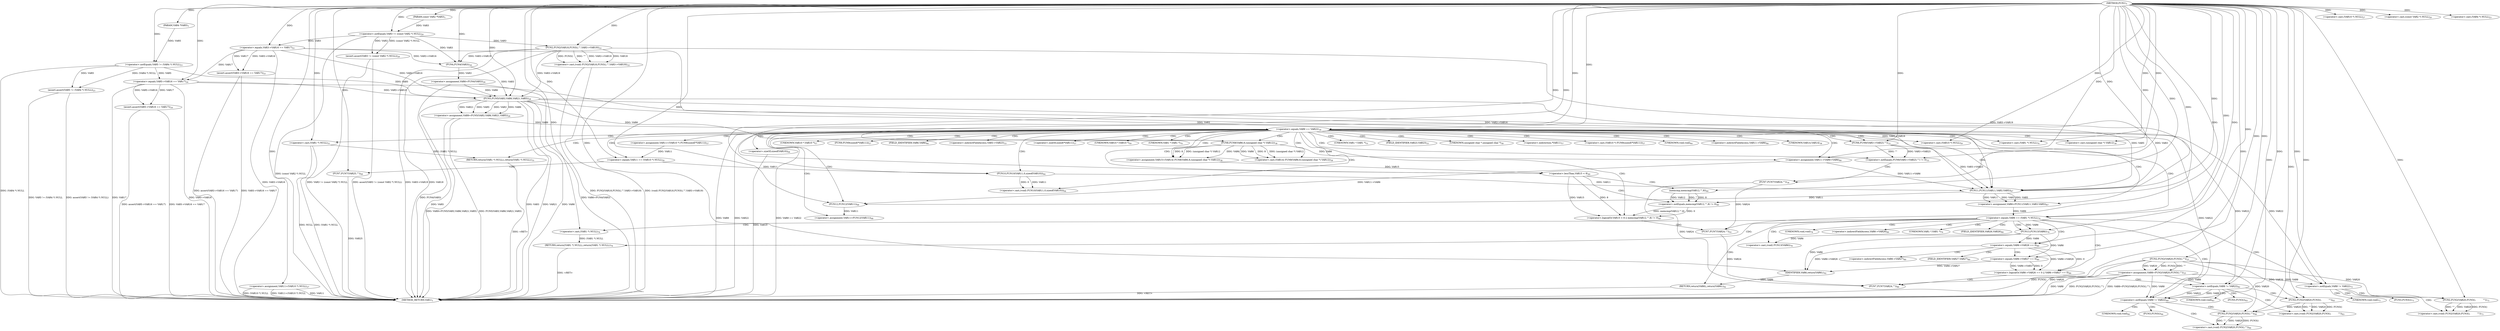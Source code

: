 digraph "FUN1" {  
"8" [label = <(METHOD,FUN1)<SUB>1</SUB>> ]
"225" [label = <(METHOD_RETURN,VAR1)<SUB>1</SUB>> ]
"9" [label = <(PARAM,const VAR2 *VAR3)<SUB>1</SUB>> ]
"10" [label = <(PARAM,VAR4 *VAR5)<SUB>1</SUB>> ]
"18" [label = <(assert,assert(VAR3 != (const VAR2 *) NULL))<SUB>20</SUB>> ]
"24" [label = <(assert,assert(VAR3-&gt;VAR16 == VAR17))<SUB>21</SUB>> ]
"30" [label = <(&lt;operator&gt;.cast,(void) FUN2(VAR18,FUN3(),&quot;&quot;,VAR3-&gt;VAR19))<SUB>22</SUB>> ]
"39" [label = <(assert,assert(VAR5 != (VAR4 *) NULL))<SUB>23</SUB>> ]
"45" [label = <(assert,assert(VAR5-&gt;VAR16 == VAR17))<SUB>24</SUB>> ]
"51" [label = <(&lt;operator&gt;.assignment,VAR8=FUN2(VAR20,FUN3(),&quot;&quot;))<SUB>25</SUB>> ]
"57" [label = <(&lt;operator&gt;.assignment,VAR6=FUN4(VAR3))<SUB>26</SUB>> ]
"61" [label = <(&lt;operator&gt;.assignment,VAR11=(VAR10 *) NULL)<SUB>27</SUB>> ]
"66" [label = <(&lt;operator&gt;.assignment,VAR9=FUN5(VAR3,VAR6,VAR21,VAR5))<SUB>28</SUB>> ]
"94" [label = <(&lt;operator&gt;.assignment,VAR15=(VAR14) FUN8(VAR6,8,(unsigned char *) VAR12))<SUB>38</SUB>> ]
"119" [label = <(&lt;operator&gt;.assignment,VAR11=(VAR10 *) FUN9(sizeof(*VAR11)))<SUB>57</SUB>> ]
"137" [label = <(&lt;operator&gt;.cast,(void) FUN10(VAR11,0,sizeof(VAR10)))<SUB>64</SUB>> ]
"144" [label = <(&lt;operator&gt;.assignment,VAR11-&gt;VAR6=VAR6)<SUB>66</SUB>> ]
"149" [label = <(&lt;operator&gt;.assignment,VAR6=FUN11(VAR11,VAR3,VAR5))<SUB>67</SUB>> ]
"155" [label = <(&lt;operator&gt;.assignment,VAR11=FUN12(VAR11))<SUB>68</SUB>> ]
"181" [label = <(&lt;operator&gt;.cast,(void) FUN13(VAR6))<SUB>78</SUB>> ]
"223" [label = <(RETURN,return(VAR6);,return(VAR6);)<SUB>92</SUB>> ]
"74" [label = <(&lt;operator&gt;.equals,VAR9 == VAR22)<SUB>30</SUB>> ]
"83" [label = <(&lt;operator&gt;.notEquals,FUN6(VAR3-&gt;VAR23,&quot;&quot;) != 0)<SUB>33</SUB>> ]
"105" [label = <(&lt;operator&gt;.logicalOr,VAR15 &lt; 8 || memcmp(VAR12,&quot;&quot;,8) != 0)<SUB>40</SUB>> ]
"128" [label = <(&lt;operator&gt;.equals,VAR11 == (VAR10 *) NULL)<SUB>59</SUB>> ]
"160" [label = <(&lt;operator&gt;.equals,VAR6 == (VAR1 *) NULL)<SUB>70</SUB>> ]
"186" [label = <(&lt;operator&gt;.logicalOr,VAR6-&gt;VAR26 == 0 || VAR6-&gt;VAR27 == 0)<SUB>80</SUB>> ]
"213" [label = <(&lt;operator&gt;.notEquals,VAR8 != VAR22)<SUB>89</SUB>> ]
"224" [label = <(IDENTIFIER,VAR6,return(VAR6);)<SUB>92</SUB>> ]
"19" [label = <(&lt;operator&gt;.notEquals,VAR3 != (const VAR2 *) NULL)<SUB>20</SUB>> ]
"25" [label = <(&lt;operator&gt;.equals,VAR3-&gt;VAR16 == VAR17)<SUB>21</SUB>> ]
"32" [label = <(FUN2,FUN2(VAR18,FUN3(),&quot;&quot;,VAR3-&gt;VAR19))<SUB>22</SUB>> ]
"40" [label = <(&lt;operator&gt;.notEquals,VAR5 != (VAR4 *) NULL)<SUB>23</SUB>> ]
"46" [label = <(&lt;operator&gt;.equals,VAR5-&gt;VAR16 == VAR17)<SUB>24</SUB>> ]
"53" [label = <(FUN2,FUN2(VAR20,FUN3(),&quot;&quot;))<SUB>25</SUB>> ]
"59" [label = <(FUN4,FUN4(VAR3))<SUB>26</SUB>> ]
"63" [label = <(&lt;operator&gt;.cast,(VAR10 *) NULL)<SUB>27</SUB>> ]
"68" [label = <(FUN5,FUN5(VAR3,VAR6,VAR21,VAR5))<SUB>28</SUB>> ]
"78" [label = <(RETURN,return((VAR1 *) NULL);,return((VAR1 *) NULL);)<SUB>31</SUB>> ]
"91" [label = <(FUN7,FUN7(VAR24,&quot;&quot;))<SUB>34</SUB>> ]
"96" [label = <(&lt;operator&gt;.cast,(VAR14) FUN8(VAR6,8,(unsigned char *) VAR12))<SUB>38</SUB>> ]
"116" [label = <(FUN7,FUN7(VAR24,&quot;&quot;))<SUB>41</SUB>> ]
"134" [label = <(FUN7,FUN7(VAR25,&quot;&quot;))<SUB>60</SUB>> ]
"139" [label = <(FUN10,FUN10(VAR11,0,sizeof(VAR10)))<SUB>64</SUB>> ]
"151" [label = <(FUN11,FUN11(VAR11,VAR3,VAR5))<SUB>67</SUB>> ]
"157" [label = <(FUN12,FUN12(VAR11))<SUB>68</SUB>> ]
"177" [label = <(RETURN,return((VAR1 *) NULL);,return((VAR1 *) NULL);)<SUB>76</SUB>> ]
"183" [label = <(FUN13,FUN13(VAR6))<SUB>78</SUB>> ]
"209" [label = <(FUN7,FUN7(VAR24,&quot;&quot;))<SUB>86</SUB>> ]
"217" [label = <(&lt;operator&gt;.cast,(void) FUN2(VAR20,FUN3(),&quot;&quot;))<SUB>90</SUB>> ]
"21" [label = <(&lt;operator&gt;.cast,(const VAR2 *) NULL)<SUB>20</SUB>> ]
"42" [label = <(&lt;operator&gt;.cast,(VAR4 *) NULL)<SUB>23</SUB>> ]
"79" [label = <(&lt;operator&gt;.cast,(VAR1 *) NULL)<SUB>31</SUB>> ]
"84" [label = <(FUN6,FUN6(VAR3-&gt;VAR23,&quot;&quot;))<SUB>33</SUB>> ]
"98" [label = <(FUN8,FUN8(VAR6,8,(unsigned char *) VAR12))<SUB>38</SUB>> ]
"106" [label = <(&lt;operator&gt;.lessThan,VAR15 &lt; 8)<SUB>40</SUB>> ]
"109" [label = <(&lt;operator&gt;.notEquals,memcmp(VAR12,&quot;&quot;,8) != 0)<SUB>40</SUB>> ]
"130" [label = <(&lt;operator&gt;.cast,(VAR10 *) NULL)<SUB>59</SUB>> ]
"142" [label = <(&lt;operator&gt;.sizeOf,sizeof(VAR10))<SUB>64</SUB>> ]
"162" [label = <(&lt;operator&gt;.cast,(VAR1 *) NULL)<SUB>70</SUB>> ]
"167" [label = <(&lt;operator&gt;.notEquals,VAR8 != VAR22)<SUB>72</SUB>> ]
"178" [label = <(&lt;operator&gt;.cast,(VAR1 *) NULL)<SUB>76</SUB>> ]
"187" [label = <(&lt;operator&gt;.equals,VAR6-&gt;VAR26 == 0)<SUB>80</SUB>> ]
"192" [label = <(&lt;operator&gt;.equals,VAR6-&gt;VAR27 == 0)<SUB>80</SUB>> ]
"199" [label = <(&lt;operator&gt;.notEquals,VAR8 != VAR22)<SUB>82</SUB>> ]
"101" [label = <(&lt;operator&gt;.cast,(unsigned char *) VAR12)<SUB>38</SUB>> ]
"110" [label = <(memcmp,memcmp(VAR12,&quot;&quot;,8))<SUB>40</SUB>> ]
"171" [label = <(&lt;operator&gt;.cast,(void) FUN2(VAR20,FUN3(),
          &quot;&quot;))<SUB>73</SUB>> ]
"203" [label = <(&lt;operator&gt;.cast,(void) FUN2(VAR20,FUN3(),
          &quot;&quot;))<SUB>83</SUB>> ]
"219" [label = <(FUN2,FUN2(VAR20,FUN3(),&quot;&quot;))<SUB>90</SUB>> ]
"173" [label = <(FUN2,FUN2(VAR20,FUN3(),
          &quot;&quot;))<SUB>73</SUB>> ]
"205" [label = <(FUN2,FUN2(VAR20,FUN3(),
          &quot;&quot;))<SUB>83</SUB>> ]
"121" [label = <(&lt;operator&gt;.cast,(VAR10 *) FUN9(sizeof(*VAR11)))<SUB>57</SUB>> ]
"138" [label = <(UNKNOWN,void,void)<SUB>64</SUB>> ]
"145" [label = <(&lt;operator&gt;.indirectFieldAccess,VAR11-&gt;VAR6)<SUB>66</SUB>> ]
"182" [label = <(UNKNOWN,void,void)<SUB>78</SUB>> ]
"97" [label = <(UNKNOWN,VAR14,VAR14)<SUB>38</SUB>> ]
"122" [label = <(UNKNOWN,VAR10 *,VAR10 *)<SUB>57</SUB>> ]
"123" [label = <(FUN9,FUN9(sizeof(*VAR11)))<SUB>57</SUB>> ]
"147" [label = <(FIELD_IDENTIFIER,VAR6,VAR6)<SUB>66</SUB>> ]
"85" [label = <(&lt;operator&gt;.indirectFieldAccess,VAR3-&gt;VAR23)<SUB>33</SUB>> ]
"124" [label = <(&lt;operator&gt;.sizeOf,sizeof(*VAR11))<SUB>57</SUB>> ]
"131" [label = <(UNKNOWN,VAR10 *,VAR10 *)<SUB>59</SUB>> ]
"163" [label = <(UNKNOWN,VAR1 *,VAR1 *)<SUB>70</SUB>> ]
"188" [label = <(&lt;operator&gt;.indirectFieldAccess,VAR6-&gt;VAR26)<SUB>80</SUB>> ]
"193" [label = <(&lt;operator&gt;.indirectFieldAccess,VAR6-&gt;VAR27)<SUB>80</SUB>> ]
"218" [label = <(UNKNOWN,void,void)<SUB>90</SUB>> ]
"80" [label = <(UNKNOWN,VAR1 *,VAR1 *)<SUB>31</SUB>> ]
"87" [label = <(FIELD_IDENTIFIER,VAR23,VAR23)<SUB>33</SUB>> ]
"102" [label = <(UNKNOWN,unsigned char *,unsigned char *)<SUB>38</SUB>> ]
"125" [label = <(&lt;operator&gt;.indirection,*VAR11)<SUB>57</SUB>> ]
"179" [label = <(UNKNOWN,VAR1 *,VAR1 *)<SUB>76</SUB>> ]
"190" [label = <(FIELD_IDENTIFIER,VAR26,VAR26)<SUB>80</SUB>> ]
"195" [label = <(FIELD_IDENTIFIER,VAR27,VAR27)<SUB>80</SUB>> ]
"221" [label = <(FUN3,FUN3())<SUB>90</SUB>> ]
"172" [label = <(UNKNOWN,void,void)<SUB>73</SUB>> ]
"204" [label = <(UNKNOWN,void,void)<SUB>83</SUB>> ]
"175" [label = <(FUN3,FUN3())<SUB>73</SUB>> ]
"207" [label = <(FUN3,FUN3())<SUB>83</SUB>> ]
  "78" -> "225"  [ label = "DDG: &lt;RET&gt;"] 
  "223" -> "225"  [ label = "DDG: &lt;RET&gt;"] 
  "177" -> "225"  [ label = "DDG: &lt;RET&gt;"] 
  "19" -> "225"  [ label = "DDG: (const VAR2 *) NULL"] 
  "18" -> "225"  [ label = "DDG: VAR3 != (const VAR2 *) NULL"] 
  "18" -> "225"  [ label = "DDG: assert(VAR3 != (const VAR2 *) NULL)"] 
  "25" -> "225"  [ label = "DDG: VAR3-&gt;VAR16"] 
  "24" -> "225"  [ label = "DDG: VAR3-&gt;VAR16 == VAR17"] 
  "24" -> "225"  [ label = "DDG: assert(VAR3-&gt;VAR16 == VAR17)"] 
  "32" -> "225"  [ label = "DDG: VAR3-&gt;VAR19"] 
  "30" -> "225"  [ label = "DDG: FUN2(VAR18,FUN3(),&quot;&quot;,VAR3-&gt;VAR19)"] 
  "30" -> "225"  [ label = "DDG: (void) FUN2(VAR18,FUN3(),&quot;&quot;,VAR3-&gt;VAR19)"] 
  "40" -> "225"  [ label = "DDG: (VAR4 *) NULL"] 
  "39" -> "225"  [ label = "DDG: VAR5 != (VAR4 *) NULL"] 
  "39" -> "225"  [ label = "DDG: assert(VAR5 != (VAR4 *) NULL)"] 
  "46" -> "225"  [ label = "DDG: VAR5-&gt;VAR16"] 
  "46" -> "225"  [ label = "DDG: VAR17"] 
  "45" -> "225"  [ label = "DDG: VAR5-&gt;VAR16 == VAR17"] 
  "45" -> "225"  [ label = "DDG: assert(VAR5-&gt;VAR16 == VAR17)"] 
  "51" -> "225"  [ label = "DDG: VAR8"] 
  "53" -> "225"  [ label = "DDG: VAR20"] 
  "53" -> "225"  [ label = "DDG: FUN3()"] 
  "51" -> "225"  [ label = "DDG: FUN2(VAR20,FUN3(),&quot;&quot;)"] 
  "51" -> "225"  [ label = "DDG: VAR8=FUN2(VAR20,FUN3(),&quot;&quot;)"] 
  "57" -> "225"  [ label = "DDG: FUN4(VAR3)"] 
  "57" -> "225"  [ label = "DDG: VAR6=FUN4(VAR3)"] 
  "61" -> "225"  [ label = "DDG: VAR11"] 
  "61" -> "225"  [ label = "DDG: (VAR10 *) NULL"] 
  "61" -> "225"  [ label = "DDG: VAR11=(VAR10 *) NULL"] 
  "68" -> "225"  [ label = "DDG: VAR3"] 
  "68" -> "225"  [ label = "DDG: VAR6"] 
  "68" -> "225"  [ label = "DDG: VAR5"] 
  "66" -> "225"  [ label = "DDG: FUN5(VAR3,VAR6,VAR21,VAR5)"] 
  "66" -> "225"  [ label = "DDG: VAR9=FUN5(VAR3,VAR6,VAR21,VAR5)"] 
  "74" -> "225"  [ label = "DDG: VAR9"] 
  "74" -> "225"  [ label = "DDG: VAR22"] 
  "74" -> "225"  [ label = "DDG: VAR9 == VAR22"] 
  "79" -> "225"  [ label = "DDG: NULL"] 
  "79" -> "225"  [ label = "DDG: (VAR1 *) NULL"] 
  "68" -> "225"  [ label = "DDG: VAR21"] 
  "142" -> "225"  [ label = "DDG: VAR10"] 
  "134" -> "225"  [ label = "DDG: VAR25"] 
  "32" -> "225"  [ label = "DDG: VAR18"] 
  "8" -> "9"  [ label = "DDG: "] 
  "8" -> "10"  [ label = "DDG: "] 
  "32" -> "30"  [ label = "DDG: VAR18"] 
  "32" -> "30"  [ label = "DDG: FUN3()"] 
  "32" -> "30"  [ label = "DDG: &quot;&quot;"] 
  "32" -> "30"  [ label = "DDG: VAR3-&gt;VAR19"] 
  "53" -> "51"  [ label = "DDG: VAR20"] 
  "53" -> "51"  [ label = "DDG: FUN3()"] 
  "53" -> "51"  [ label = "DDG: &quot;&quot;"] 
  "59" -> "57"  [ label = "DDG: VAR3"] 
  "8" -> "61"  [ label = "DDG: "] 
  "68" -> "66"  [ label = "DDG: VAR3"] 
  "68" -> "66"  [ label = "DDG: VAR6"] 
  "68" -> "66"  [ label = "DDG: VAR21"] 
  "68" -> "66"  [ label = "DDG: VAR5"] 
  "98" -> "94"  [ label = "DDG: VAR6"] 
  "98" -> "94"  [ label = "DDG: 8"] 
  "98" -> "94"  [ label = "DDG: (unsigned char *) VAR12"] 
  "139" -> "137"  [ label = "DDG: VAR11"] 
  "139" -> "137"  [ label = "DDG: 0"] 
  "98" -> "144"  [ label = "DDG: VAR6"] 
  "8" -> "144"  [ label = "DDG: "] 
  "151" -> "149"  [ label = "DDG: VAR11"] 
  "151" -> "149"  [ label = "DDG: VAR3"] 
  "151" -> "149"  [ label = "DDG: VAR5"] 
  "157" -> "155"  [ label = "DDG: VAR11"] 
  "183" -> "181"  [ label = "DDG: VAR6"] 
  "224" -> "223"  [ label = "DDG: VAR6"] 
  "19" -> "18"  [ label = "DDG: VAR3"] 
  "19" -> "18"  [ label = "DDG: (const VAR2 *) NULL"] 
  "25" -> "24"  [ label = "DDG: VAR3-&gt;VAR16"] 
  "25" -> "24"  [ label = "DDG: VAR17"] 
  "40" -> "39"  [ label = "DDG: VAR5"] 
  "40" -> "39"  [ label = "DDG: (VAR4 *) NULL"] 
  "46" -> "45"  [ label = "DDG: VAR5-&gt;VAR16"] 
  "46" -> "45"  [ label = "DDG: VAR17"] 
  "192" -> "224"  [ label = "DDG: VAR6-&gt;VAR27"] 
  "187" -> "224"  [ label = "DDG: VAR6-&gt;VAR26"] 
  "183" -> "224"  [ label = "DDG: VAR6"] 
  "8" -> "224"  [ label = "DDG: "] 
  "9" -> "19"  [ label = "DDG: VAR3"] 
  "8" -> "19"  [ label = "DDG: "] 
  "19" -> "25"  [ label = "DDG: VAR3"] 
  "8" -> "25"  [ label = "DDG: "] 
  "8" -> "32"  [ label = "DDG: "] 
  "19" -> "32"  [ label = "DDG: VAR3"] 
  "10" -> "40"  [ label = "DDG: VAR5"] 
  "8" -> "40"  [ label = "DDG: "] 
  "40" -> "46"  [ label = "DDG: VAR5"] 
  "25" -> "46"  [ label = "DDG: VAR17"] 
  "8" -> "46"  [ label = "DDG: "] 
  "8" -> "53"  [ label = "DDG: "] 
  "19" -> "59"  [ label = "DDG: VAR3"] 
  "25" -> "59"  [ label = "DDG: VAR3-&gt;VAR16"] 
  "32" -> "59"  [ label = "DDG: VAR3-&gt;VAR19"] 
  "8" -> "59"  [ label = "DDG: "] 
  "8" -> "63"  [ label = "DDG: "] 
  "25" -> "68"  [ label = "DDG: VAR3-&gt;VAR16"] 
  "32" -> "68"  [ label = "DDG: VAR3-&gt;VAR19"] 
  "59" -> "68"  [ label = "DDG: VAR3"] 
  "8" -> "68"  [ label = "DDG: "] 
  "57" -> "68"  [ label = "DDG: VAR6"] 
  "40" -> "68"  [ label = "DDG: VAR5"] 
  "46" -> "68"  [ label = "DDG: VAR5-&gt;VAR16"] 
  "66" -> "74"  [ label = "DDG: VAR9"] 
  "8" -> "74"  [ label = "DDG: "] 
  "79" -> "78"  [ label = "DDG: (VAR1 *) NULL"] 
  "84" -> "83"  [ label = "DDG: VAR3-&gt;VAR23"] 
  "84" -> "83"  [ label = "DDG: &quot;&quot;"] 
  "8" -> "83"  [ label = "DDG: "] 
  "98" -> "96"  [ label = "DDG: VAR6"] 
  "98" -> "96"  [ label = "DDG: 8"] 
  "98" -> "96"  [ label = "DDG: (unsigned char *) VAR12"] 
  "106" -> "105"  [ label = "DDG: VAR15"] 
  "106" -> "105"  [ label = "DDG: 8"] 
  "109" -> "105"  [ label = "DDG: memcmp(VAR12,&quot;&quot;,8)"] 
  "109" -> "105"  [ label = "DDG: 0"] 
  "119" -> "128"  [ label = "DDG: VAR11"] 
  "8" -> "128"  [ label = "DDG: "] 
  "128" -> "139"  [ label = "DDG: VAR11"] 
  "8" -> "139"  [ label = "DDG: "] 
  "139" -> "151"  [ label = "DDG: VAR11"] 
  "144" -> "151"  [ label = "DDG: VAR11-&gt;VAR6"] 
  "8" -> "151"  [ label = "DDG: "] 
  "25" -> "151"  [ label = "DDG: VAR3-&gt;VAR16"] 
  "32" -> "151"  [ label = "DDG: VAR3-&gt;VAR19"] 
  "68" -> "151"  [ label = "DDG: VAR3"] 
  "84" -> "151"  [ label = "DDG: VAR3-&gt;VAR23"] 
  "46" -> "151"  [ label = "DDG: VAR5-&gt;VAR16"] 
  "68" -> "151"  [ label = "DDG: VAR5"] 
  "144" -> "157"  [ label = "DDG: VAR11-&gt;VAR6"] 
  "151" -> "157"  [ label = "DDG: VAR11"] 
  "8" -> "157"  [ label = "DDG: "] 
  "149" -> "160"  [ label = "DDG: VAR6"] 
  "8" -> "160"  [ label = "DDG: "] 
  "178" -> "177"  [ label = "DDG: (VAR1 *) NULL"] 
  "160" -> "183"  [ label = "DDG: VAR6"] 
  "8" -> "183"  [ label = "DDG: "] 
  "187" -> "186"  [ label = "DDG: VAR6-&gt;VAR26"] 
  "187" -> "186"  [ label = "DDG: 0"] 
  "192" -> "186"  [ label = "DDG: VAR6-&gt;VAR27"] 
  "192" -> "186"  [ label = "DDG: 0"] 
  "51" -> "213"  [ label = "DDG: VAR8"] 
  "199" -> "213"  [ label = "DDG: VAR8"] 
  "8" -> "213"  [ label = "DDG: "] 
  "74" -> "213"  [ label = "DDG: VAR22"] 
  "199" -> "213"  [ label = "DDG: VAR22"] 
  "219" -> "217"  [ label = "DDG: VAR20"] 
  "219" -> "217"  [ label = "DDG: FUN3()"] 
  "219" -> "217"  [ label = "DDG: &quot;&quot;"] 
  "8" -> "21"  [ label = "DDG: "] 
  "8" -> "42"  [ label = "DDG: "] 
  "8" -> "79"  [ label = "DDG: "] 
  "68" -> "84"  [ label = "DDG: VAR3"] 
  "8" -> "84"  [ label = "DDG: "] 
  "8" -> "91"  [ label = "DDG: "] 
  "68" -> "98"  [ label = "DDG: VAR6"] 
  "8" -> "98"  [ label = "DDG: "] 
  "94" -> "106"  [ label = "DDG: VAR15"] 
  "8" -> "106"  [ label = "DDG: "] 
  "110" -> "109"  [ label = "DDG: VAR12"] 
  "110" -> "109"  [ label = "DDG: &quot;&quot;"] 
  "110" -> "109"  [ label = "DDG: 8"] 
  "8" -> "109"  [ label = "DDG: "] 
  "91" -> "116"  [ label = "DDG: VAR24"] 
  "8" -> "116"  [ label = "DDG: "] 
  "8" -> "130"  [ label = "DDG: "] 
  "8" -> "134"  [ label = "DDG: "] 
  "8" -> "162"  [ label = "DDG: "] 
  "8" -> "178"  [ label = "DDG: "] 
  "183" -> "187"  [ label = "DDG: VAR6"] 
  "8" -> "187"  [ label = "DDG: "] 
  "183" -> "192"  [ label = "DDG: VAR6"] 
  "8" -> "192"  [ label = "DDG: "] 
  "91" -> "209"  [ label = "DDG: VAR24"] 
  "116" -> "209"  [ label = "DDG: VAR24"] 
  "8" -> "209"  [ label = "DDG: "] 
  "8" -> "101"  [ label = "DDG: "] 
  "8" -> "110"  [ label = "DDG: "] 
  "51" -> "167"  [ label = "DDG: VAR8"] 
  "8" -> "167"  [ label = "DDG: "] 
  "74" -> "167"  [ label = "DDG: VAR22"] 
  "173" -> "171"  [ label = "DDG: VAR20"] 
  "173" -> "171"  [ label = "DDG: FUN3()"] 
  "173" -> "171"  [ label = "DDG: &quot;&quot;"] 
  "51" -> "199"  [ label = "DDG: VAR8"] 
  "8" -> "199"  [ label = "DDG: "] 
  "74" -> "199"  [ label = "DDG: VAR22"] 
  "205" -> "203"  [ label = "DDG: VAR20"] 
  "205" -> "203"  [ label = "DDG: FUN3()"] 
  "205" -> "203"  [ label = "DDG: &quot;&quot;"] 
  "53" -> "219"  [ label = "DDG: VAR20"] 
  "205" -> "219"  [ label = "DDG: VAR20"] 
  "8" -> "219"  [ label = "DDG: "] 
  "53" -> "173"  [ label = "DDG: VAR20"] 
  "8" -> "173"  [ label = "DDG: "] 
  "53" -> "205"  [ label = "DDG: VAR20"] 
  "8" -> "205"  [ label = "DDG: "] 
  "74" -> "94"  [ label = "CDG: "] 
  "74" -> "96"  [ label = "CDG: "] 
  "74" -> "98"  [ label = "CDG: "] 
  "74" -> "145"  [ label = "CDG: "] 
  "74" -> "128"  [ label = "CDG: "] 
  "74" -> "84"  [ label = "CDG: "] 
  "74" -> "163"  [ label = "CDG: "] 
  "74" -> "102"  [ label = "CDG: "] 
  "74" -> "131"  [ label = "CDG: "] 
  "74" -> "85"  [ label = "CDG: "] 
  "74" -> "149"  [ label = "CDG: "] 
  "74" -> "151"  [ label = "CDG: "] 
  "74" -> "119"  [ label = "CDG: "] 
  "74" -> "121"  [ label = "CDG: "] 
  "74" -> "162"  [ label = "CDG: "] 
  "74" -> "87"  [ label = "CDG: "] 
  "74" -> "144"  [ label = "CDG: "] 
  "74" -> "97"  [ label = "CDG: "] 
  "74" -> "138"  [ label = "CDG: "] 
  "74" -> "101"  [ label = "CDG: "] 
  "74" -> "137"  [ label = "CDG: "] 
  "74" -> "79"  [ label = "CDG: "] 
  "74" -> "80"  [ label = "CDG: "] 
  "74" -> "130"  [ label = "CDG: "] 
  "74" -> "155"  [ label = "CDG: "] 
  "74" -> "139"  [ label = "CDG: "] 
  "74" -> "160"  [ label = "CDG: "] 
  "74" -> "122"  [ label = "CDG: "] 
  "74" -> "142"  [ label = "CDG: "] 
  "74" -> "123"  [ label = "CDG: "] 
  "74" -> "106"  [ label = "CDG: "] 
  "74" -> "157"  [ label = "CDG: "] 
  "74" -> "83"  [ label = "CDG: "] 
  "74" -> "105"  [ label = "CDG: "] 
  "74" -> "147"  [ label = "CDG: "] 
  "74" -> "124"  [ label = "CDG: "] 
  "74" -> "125"  [ label = "CDG: "] 
  "74" -> "78"  [ label = "CDG: "] 
  "83" -> "91"  [ label = "CDG: "] 
  "105" -> "116"  [ label = "CDG: "] 
  "128" -> "134"  [ label = "CDG: "] 
  "160" -> "167"  [ label = "CDG: "] 
  "160" -> "188"  [ label = "CDG: "] 
  "160" -> "179"  [ label = "CDG: "] 
  "160" -> "178"  [ label = "CDG: "] 
  "160" -> "213"  [ label = "CDG: "] 
  "160" -> "181"  [ label = "CDG: "] 
  "160" -> "223"  [ label = "CDG: "] 
  "160" -> "187"  [ label = "CDG: "] 
  "160" -> "190"  [ label = "CDG: "] 
  "160" -> "182"  [ label = "CDG: "] 
  "160" -> "186"  [ label = "CDG: "] 
  "160" -> "183"  [ label = "CDG: "] 
  "160" -> "177"  [ label = "CDG: "] 
  "186" -> "209"  [ label = "CDG: "] 
  "186" -> "199"  [ label = "CDG: "] 
  "213" -> "221"  [ label = "CDG: "] 
  "213" -> "217"  [ label = "CDG: "] 
  "213" -> "218"  [ label = "CDG: "] 
  "213" -> "219"  [ label = "CDG: "] 
  "106" -> "110"  [ label = "CDG: "] 
  "106" -> "109"  [ label = "CDG: "] 
  "187" -> "192"  [ label = "CDG: "] 
  "187" -> "195"  [ label = "CDG: "] 
  "187" -> "193"  [ label = "CDG: "] 
  "167" -> "173"  [ label = "CDG: "] 
  "167" -> "171"  [ label = "CDG: "] 
  "167" -> "175"  [ label = "CDG: "] 
  "167" -> "172"  [ label = "CDG: "] 
  "199" -> "204"  [ label = "CDG: "] 
  "199" -> "207"  [ label = "CDG: "] 
  "199" -> "205"  [ label = "CDG: "] 
  "199" -> "203"  [ label = "CDG: "] 
}

